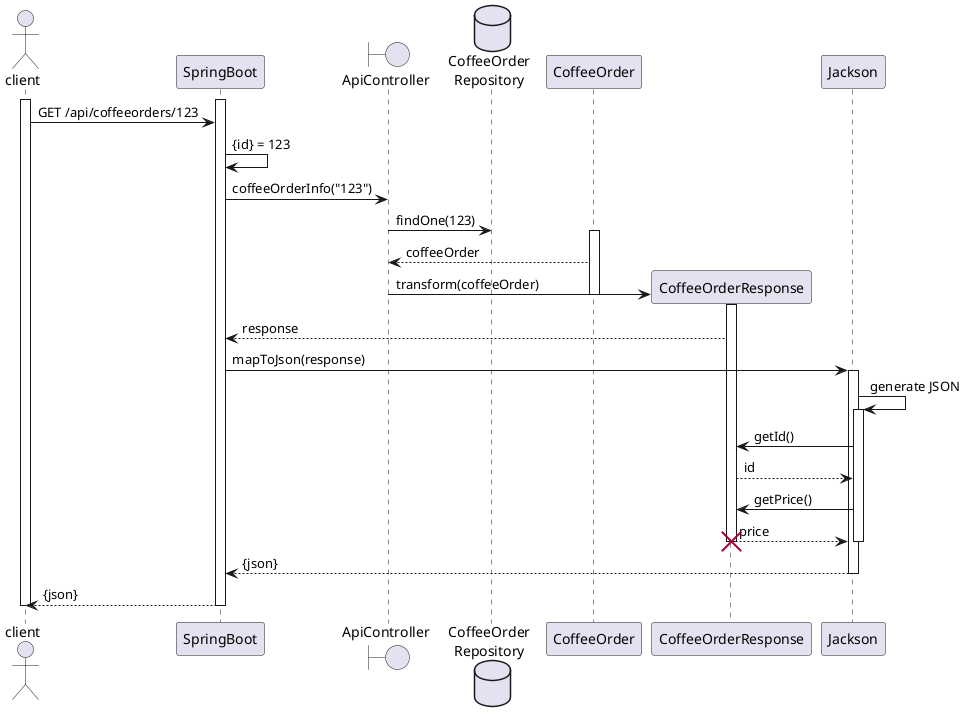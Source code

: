@startuml
actor client
activate client
activate SpringBoot
boundary ApiController
database Repository as "CoffeeOrder\nRepository"

client -> SpringBoot: GET /api/coffeeorders/123

SpringBoot -> SpringBoot: {id} = 123
SpringBoot -> ApiController: coffeeOrderInfo("123")
ApiController -> Repository: findOne(123)
activate CoffeeOrder
CoffeeOrder --> ApiController: coffeeOrder
create CoffeeOrderResponse
ApiController -> CoffeeOrderResponse: transform(coffeeOrder)
deactivate CoffeeOrder

activate CoffeeOrderResponse
CoffeeOrderResponse --> SpringBoot: response
SpringBoot -> Jackson: mapToJson(response)
activate Jackson
Jackson -> Jackson: generate JSON
activate Jackson
Jackson -> CoffeeOrderResponse: getId()
CoffeeOrderResponse --> Jackson: id
Jackson -> CoffeeOrderResponse: getPrice()
CoffeeOrderResponse --> Jackson: price
deactivate Jackson
destroy CoffeeOrderResponse
Jackson --> SpringBoot: {json}
deactivate Jackson

SpringBoot --> client: {json}
deactivate ApiController
deactivate SpringBoot
deactivate client
@enduml